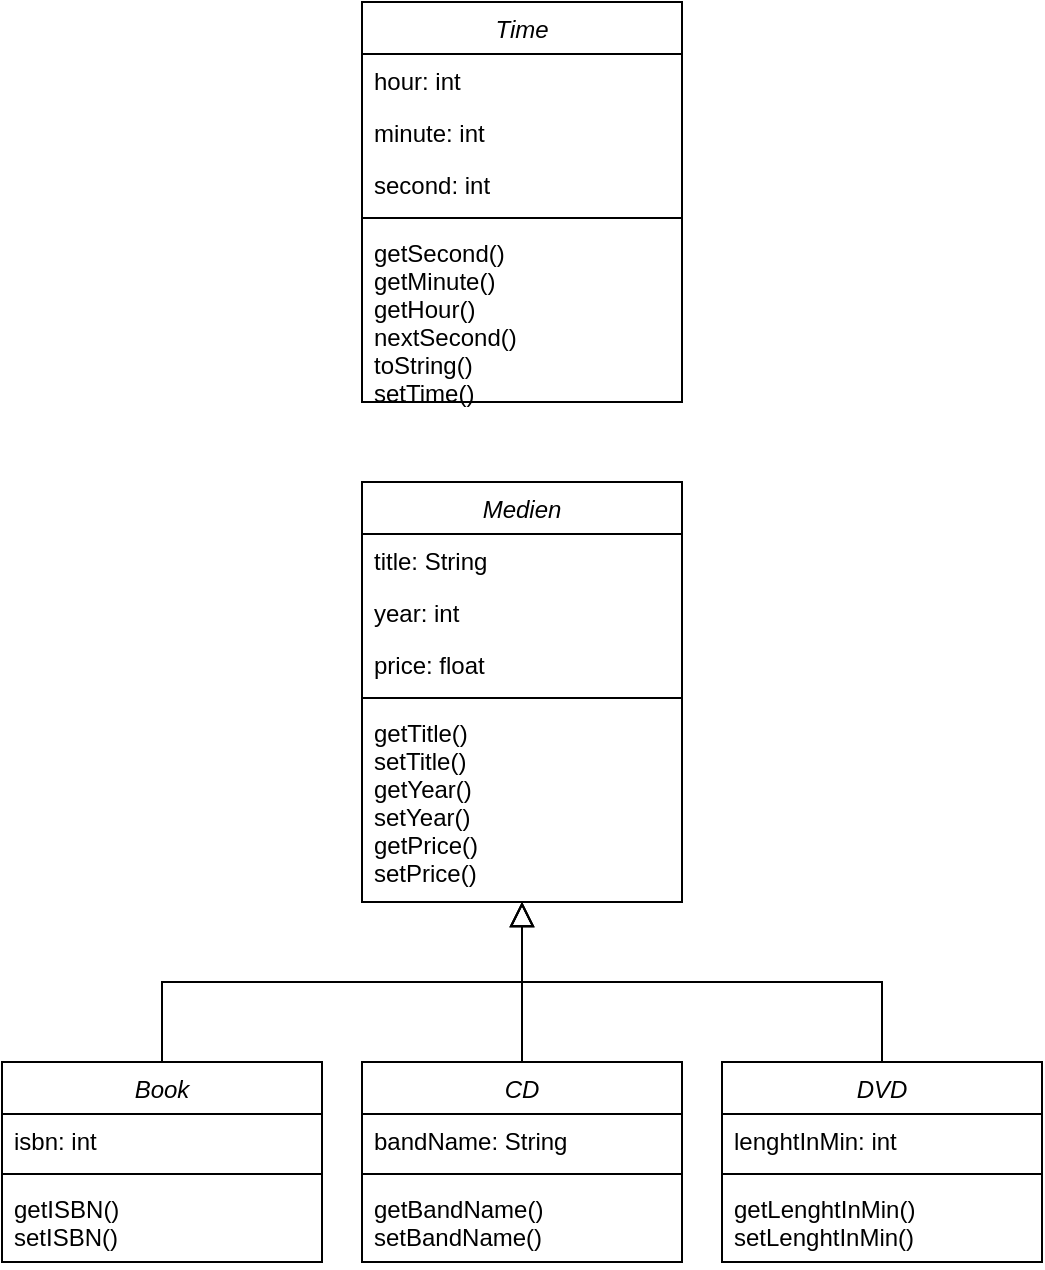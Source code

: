 <mxfile version="20.5.3" type="device"><diagram id="C5RBs43oDa-KdzZeNtuy" name="Page-1"><mxGraphModel dx="1117" dy="669" grid="1" gridSize="10" guides="1" tooltips="1" connect="1" arrows="1" fold="1" page="1" pageScale="1" pageWidth="827" pageHeight="1169" math="0" shadow="0"><root><mxCell id="WIyWlLk6GJQsqaUBKTNV-0"/><mxCell id="WIyWlLk6GJQsqaUBKTNV-1" parent="WIyWlLk6GJQsqaUBKTNV-0"/><mxCell id="zkfFHV4jXpPFQw0GAbJ--0" value="Time" style="swimlane;fontStyle=2;align=center;verticalAlign=top;childLayout=stackLayout;horizontal=1;startSize=26;horizontalStack=0;resizeParent=1;resizeLast=0;collapsible=1;marginBottom=0;rounded=0;shadow=0;strokeWidth=1;" parent="WIyWlLk6GJQsqaUBKTNV-1" vertex="1"><mxGeometry x="270" y="160" width="160" height="200" as="geometry"><mxRectangle x="230" y="140" width="160" height="26" as="alternateBounds"/></mxGeometry></mxCell><mxCell id="zkfFHV4jXpPFQw0GAbJ--1" value="hour: int" style="text;align=left;verticalAlign=top;spacingLeft=4;spacingRight=4;overflow=hidden;rotatable=0;points=[[0,0.5],[1,0.5]];portConstraint=eastwest;" parent="zkfFHV4jXpPFQw0GAbJ--0" vertex="1"><mxGeometry y="26" width="160" height="26" as="geometry"/></mxCell><mxCell id="zkfFHV4jXpPFQw0GAbJ--2" value="minute: int" style="text;align=left;verticalAlign=top;spacingLeft=4;spacingRight=4;overflow=hidden;rotatable=0;points=[[0,0.5],[1,0.5]];portConstraint=eastwest;rounded=0;shadow=0;html=0;" parent="zkfFHV4jXpPFQw0GAbJ--0" vertex="1"><mxGeometry y="52" width="160" height="26" as="geometry"/></mxCell><mxCell id="zkfFHV4jXpPFQw0GAbJ--3" value="second: int" style="text;align=left;verticalAlign=top;spacingLeft=4;spacingRight=4;overflow=hidden;rotatable=0;points=[[0,0.5],[1,0.5]];portConstraint=eastwest;rounded=0;shadow=0;html=0;" parent="zkfFHV4jXpPFQw0GAbJ--0" vertex="1"><mxGeometry y="78" width="160" height="26" as="geometry"/></mxCell><mxCell id="zkfFHV4jXpPFQw0GAbJ--4" value="" style="line;html=1;strokeWidth=1;align=left;verticalAlign=middle;spacingTop=-1;spacingLeft=3;spacingRight=3;rotatable=0;labelPosition=right;points=[];portConstraint=eastwest;" parent="zkfFHV4jXpPFQw0GAbJ--0" vertex="1"><mxGeometry y="104" width="160" height="8" as="geometry"/></mxCell><mxCell id="zkfFHV4jXpPFQw0GAbJ--5" value="getSecond()&#10;getMinute()&#10;getHour()&#10;nextSecond()&#10;toString()&#10;setTime()" style="text;align=left;verticalAlign=top;spacingLeft=4;spacingRight=4;overflow=hidden;rotatable=0;points=[[0,0.5],[1,0.5]];portConstraint=eastwest;" parent="zkfFHV4jXpPFQw0GAbJ--0" vertex="1"><mxGeometry y="112" width="160" height="88" as="geometry"/></mxCell><mxCell id="JJLnoM4veqPUD2aFizJO-0" value="Medien" style="swimlane;fontStyle=2;align=center;verticalAlign=top;childLayout=stackLayout;horizontal=1;startSize=26;horizontalStack=0;resizeParent=1;resizeLast=0;collapsible=1;marginBottom=0;rounded=0;shadow=0;strokeWidth=1;" vertex="1" parent="WIyWlLk6GJQsqaUBKTNV-1"><mxGeometry x="270" y="400" width="160" height="210" as="geometry"><mxRectangle x="230" y="140" width="160" height="26" as="alternateBounds"/></mxGeometry></mxCell><mxCell id="JJLnoM4veqPUD2aFizJO-1" value="title: String" style="text;align=left;verticalAlign=top;spacingLeft=4;spacingRight=4;overflow=hidden;rotatable=0;points=[[0,0.5],[1,0.5]];portConstraint=eastwest;" vertex="1" parent="JJLnoM4veqPUD2aFizJO-0"><mxGeometry y="26" width="160" height="26" as="geometry"/></mxCell><mxCell id="JJLnoM4veqPUD2aFizJO-2" value="year: int" style="text;align=left;verticalAlign=top;spacingLeft=4;spacingRight=4;overflow=hidden;rotatable=0;points=[[0,0.5],[1,0.5]];portConstraint=eastwest;rounded=0;shadow=0;html=0;" vertex="1" parent="JJLnoM4veqPUD2aFizJO-0"><mxGeometry y="52" width="160" height="26" as="geometry"/></mxCell><mxCell id="JJLnoM4veqPUD2aFizJO-3" value="price: float" style="text;align=left;verticalAlign=top;spacingLeft=4;spacingRight=4;overflow=hidden;rotatable=0;points=[[0,0.5],[1,0.5]];portConstraint=eastwest;rounded=0;shadow=0;html=0;" vertex="1" parent="JJLnoM4veqPUD2aFizJO-0"><mxGeometry y="78" width="160" height="26" as="geometry"/></mxCell><mxCell id="JJLnoM4veqPUD2aFizJO-4" value="" style="line;html=1;strokeWidth=1;align=left;verticalAlign=middle;spacingTop=-1;spacingLeft=3;spacingRight=3;rotatable=0;labelPosition=right;points=[];portConstraint=eastwest;" vertex="1" parent="JJLnoM4veqPUD2aFizJO-0"><mxGeometry y="104" width="160" height="8" as="geometry"/></mxCell><mxCell id="JJLnoM4veqPUD2aFizJO-5" value="getTitle()&#10;setTitle()&#10;getYear()&#10;setYear()&#10;getPrice()&#10;setPrice()" style="text;align=left;verticalAlign=top;spacingLeft=4;spacingRight=4;overflow=hidden;rotatable=0;points=[[0,0.5],[1,0.5]];portConstraint=eastwest;" vertex="1" parent="JJLnoM4veqPUD2aFizJO-0"><mxGeometry y="112" width="160" height="98" as="geometry"/></mxCell><mxCell id="JJLnoM4veqPUD2aFizJO-6" value="CD" style="swimlane;fontStyle=2;align=center;verticalAlign=top;childLayout=stackLayout;horizontal=1;startSize=26;horizontalStack=0;resizeParent=1;resizeLast=0;collapsible=1;marginBottom=0;rounded=0;shadow=0;strokeWidth=1;" vertex="1" parent="WIyWlLk6GJQsqaUBKTNV-1"><mxGeometry x="270" y="690" width="160" height="100" as="geometry"><mxRectangle x="230" y="140" width="160" height="26" as="alternateBounds"/></mxGeometry></mxCell><mxCell id="JJLnoM4veqPUD2aFizJO-9" value="bandName: String" style="text;align=left;verticalAlign=top;spacingLeft=4;spacingRight=4;overflow=hidden;rotatable=0;points=[[0,0.5],[1,0.5]];portConstraint=eastwest;rounded=0;shadow=0;html=0;" vertex="1" parent="JJLnoM4veqPUD2aFizJO-6"><mxGeometry y="26" width="160" height="26" as="geometry"/></mxCell><mxCell id="JJLnoM4veqPUD2aFizJO-10" value="" style="line;html=1;strokeWidth=1;align=left;verticalAlign=middle;spacingTop=-1;spacingLeft=3;spacingRight=3;rotatable=0;labelPosition=right;points=[];portConstraint=eastwest;" vertex="1" parent="JJLnoM4veqPUD2aFizJO-6"><mxGeometry y="52" width="160" height="8" as="geometry"/></mxCell><mxCell id="JJLnoM4veqPUD2aFizJO-11" value="getBandName()&#10;setBandName()" style="text;align=left;verticalAlign=top;spacingLeft=4;spacingRight=4;overflow=hidden;rotatable=0;points=[[0,0.5],[1,0.5]];portConstraint=eastwest;" vertex="1" parent="JJLnoM4veqPUD2aFizJO-6"><mxGeometry y="60" width="160" height="40" as="geometry"/></mxCell><mxCell id="JJLnoM4veqPUD2aFizJO-12" value="DVD" style="swimlane;fontStyle=2;align=center;verticalAlign=top;childLayout=stackLayout;horizontal=1;startSize=26;horizontalStack=0;resizeParent=1;resizeLast=0;collapsible=1;marginBottom=0;rounded=0;shadow=0;strokeWidth=1;" vertex="1" parent="WIyWlLk6GJQsqaUBKTNV-1"><mxGeometry x="450" y="690" width="160" height="100" as="geometry"><mxRectangle x="230" y="140" width="160" height="26" as="alternateBounds"/></mxGeometry></mxCell><mxCell id="JJLnoM4veqPUD2aFizJO-15" value="lenghtInMin: int" style="text;align=left;verticalAlign=top;spacingLeft=4;spacingRight=4;overflow=hidden;rotatable=0;points=[[0,0.5],[1,0.5]];portConstraint=eastwest;rounded=0;shadow=0;html=0;" vertex="1" parent="JJLnoM4veqPUD2aFizJO-12"><mxGeometry y="26" width="160" height="26" as="geometry"/></mxCell><mxCell id="JJLnoM4veqPUD2aFizJO-16" value="" style="line;html=1;strokeWidth=1;align=left;verticalAlign=middle;spacingTop=-1;spacingLeft=3;spacingRight=3;rotatable=0;labelPosition=right;points=[];portConstraint=eastwest;" vertex="1" parent="JJLnoM4veqPUD2aFizJO-12"><mxGeometry y="52" width="160" height="8" as="geometry"/></mxCell><mxCell id="JJLnoM4veqPUD2aFizJO-17" value="getLenghtInMin()&#10;setLenghtInMin()" style="text;align=left;verticalAlign=top;spacingLeft=4;spacingRight=4;overflow=hidden;rotatable=0;points=[[0,0.5],[1,0.5]];portConstraint=eastwest;" vertex="1" parent="JJLnoM4veqPUD2aFizJO-12"><mxGeometry y="60" width="160" height="40" as="geometry"/></mxCell><mxCell id="JJLnoM4veqPUD2aFizJO-18" value="Book" style="swimlane;fontStyle=2;align=center;verticalAlign=top;childLayout=stackLayout;horizontal=1;startSize=26;horizontalStack=0;resizeParent=1;resizeLast=0;collapsible=1;marginBottom=0;rounded=0;shadow=0;strokeWidth=1;" vertex="1" parent="WIyWlLk6GJQsqaUBKTNV-1"><mxGeometry x="90" y="690" width="160" height="100" as="geometry"><mxRectangle x="230" y="140" width="160" height="26" as="alternateBounds"/></mxGeometry></mxCell><mxCell id="JJLnoM4veqPUD2aFizJO-21" value="isbn: int" style="text;align=left;verticalAlign=top;spacingLeft=4;spacingRight=4;overflow=hidden;rotatable=0;points=[[0,0.5],[1,0.5]];portConstraint=eastwest;rounded=0;shadow=0;html=0;" vertex="1" parent="JJLnoM4veqPUD2aFizJO-18"><mxGeometry y="26" width="160" height="26" as="geometry"/></mxCell><mxCell id="JJLnoM4veqPUD2aFizJO-22" value="" style="line;html=1;strokeWidth=1;align=left;verticalAlign=middle;spacingTop=-1;spacingLeft=3;spacingRight=3;rotatable=0;labelPosition=right;points=[];portConstraint=eastwest;" vertex="1" parent="JJLnoM4veqPUD2aFizJO-18"><mxGeometry y="52" width="160" height="8" as="geometry"/></mxCell><mxCell id="JJLnoM4veqPUD2aFizJO-23" value="getISBN()&#10;setISBN()" style="text;align=left;verticalAlign=top;spacingLeft=4;spacingRight=4;overflow=hidden;rotatable=0;points=[[0,0.5],[1,0.5]];portConstraint=eastwest;" vertex="1" parent="JJLnoM4veqPUD2aFizJO-18"><mxGeometry y="60" width="160" height="40" as="geometry"/></mxCell><mxCell id="JJLnoM4veqPUD2aFizJO-46" value="" style="endArrow=block;endSize=10;endFill=0;shadow=0;strokeWidth=1;rounded=0;edgeStyle=elbowEdgeStyle;elbow=vertical;exitX=0.5;exitY=0;exitDx=0;exitDy=0;" edge="1" parent="WIyWlLk6GJQsqaUBKTNV-1" source="JJLnoM4veqPUD2aFizJO-12"><mxGeometry width="160" relative="1" as="geometry"><mxPoint x="460" y="712" as="sourcePoint"/><mxPoint x="350" y="610" as="targetPoint"/></mxGeometry></mxCell><mxCell id="JJLnoM4veqPUD2aFizJO-47" value="" style="endArrow=block;endSize=10;endFill=0;shadow=0;strokeWidth=1;rounded=0;edgeStyle=elbowEdgeStyle;elbow=vertical;exitX=0.5;exitY=0;exitDx=0;exitDy=0;" edge="1" parent="WIyWlLk6GJQsqaUBKTNV-1" source="JJLnoM4veqPUD2aFizJO-6"><mxGeometry width="160" relative="1" as="geometry"><mxPoint x="540" y="700" as="sourcePoint"/><mxPoint x="350" y="610" as="targetPoint"/></mxGeometry></mxCell><mxCell id="JJLnoM4veqPUD2aFizJO-48" value="" style="endArrow=block;endSize=10;endFill=0;shadow=0;strokeWidth=1;rounded=0;edgeStyle=elbowEdgeStyle;elbow=vertical;exitX=0.5;exitY=0;exitDx=0;exitDy=0;" edge="1" parent="WIyWlLk6GJQsqaUBKTNV-1" source="JJLnoM4veqPUD2aFizJO-18"><mxGeometry width="160" relative="1" as="geometry"><mxPoint x="550" y="710" as="sourcePoint"/><mxPoint x="350" y="610" as="targetPoint"/></mxGeometry></mxCell></root></mxGraphModel></diagram></mxfile>